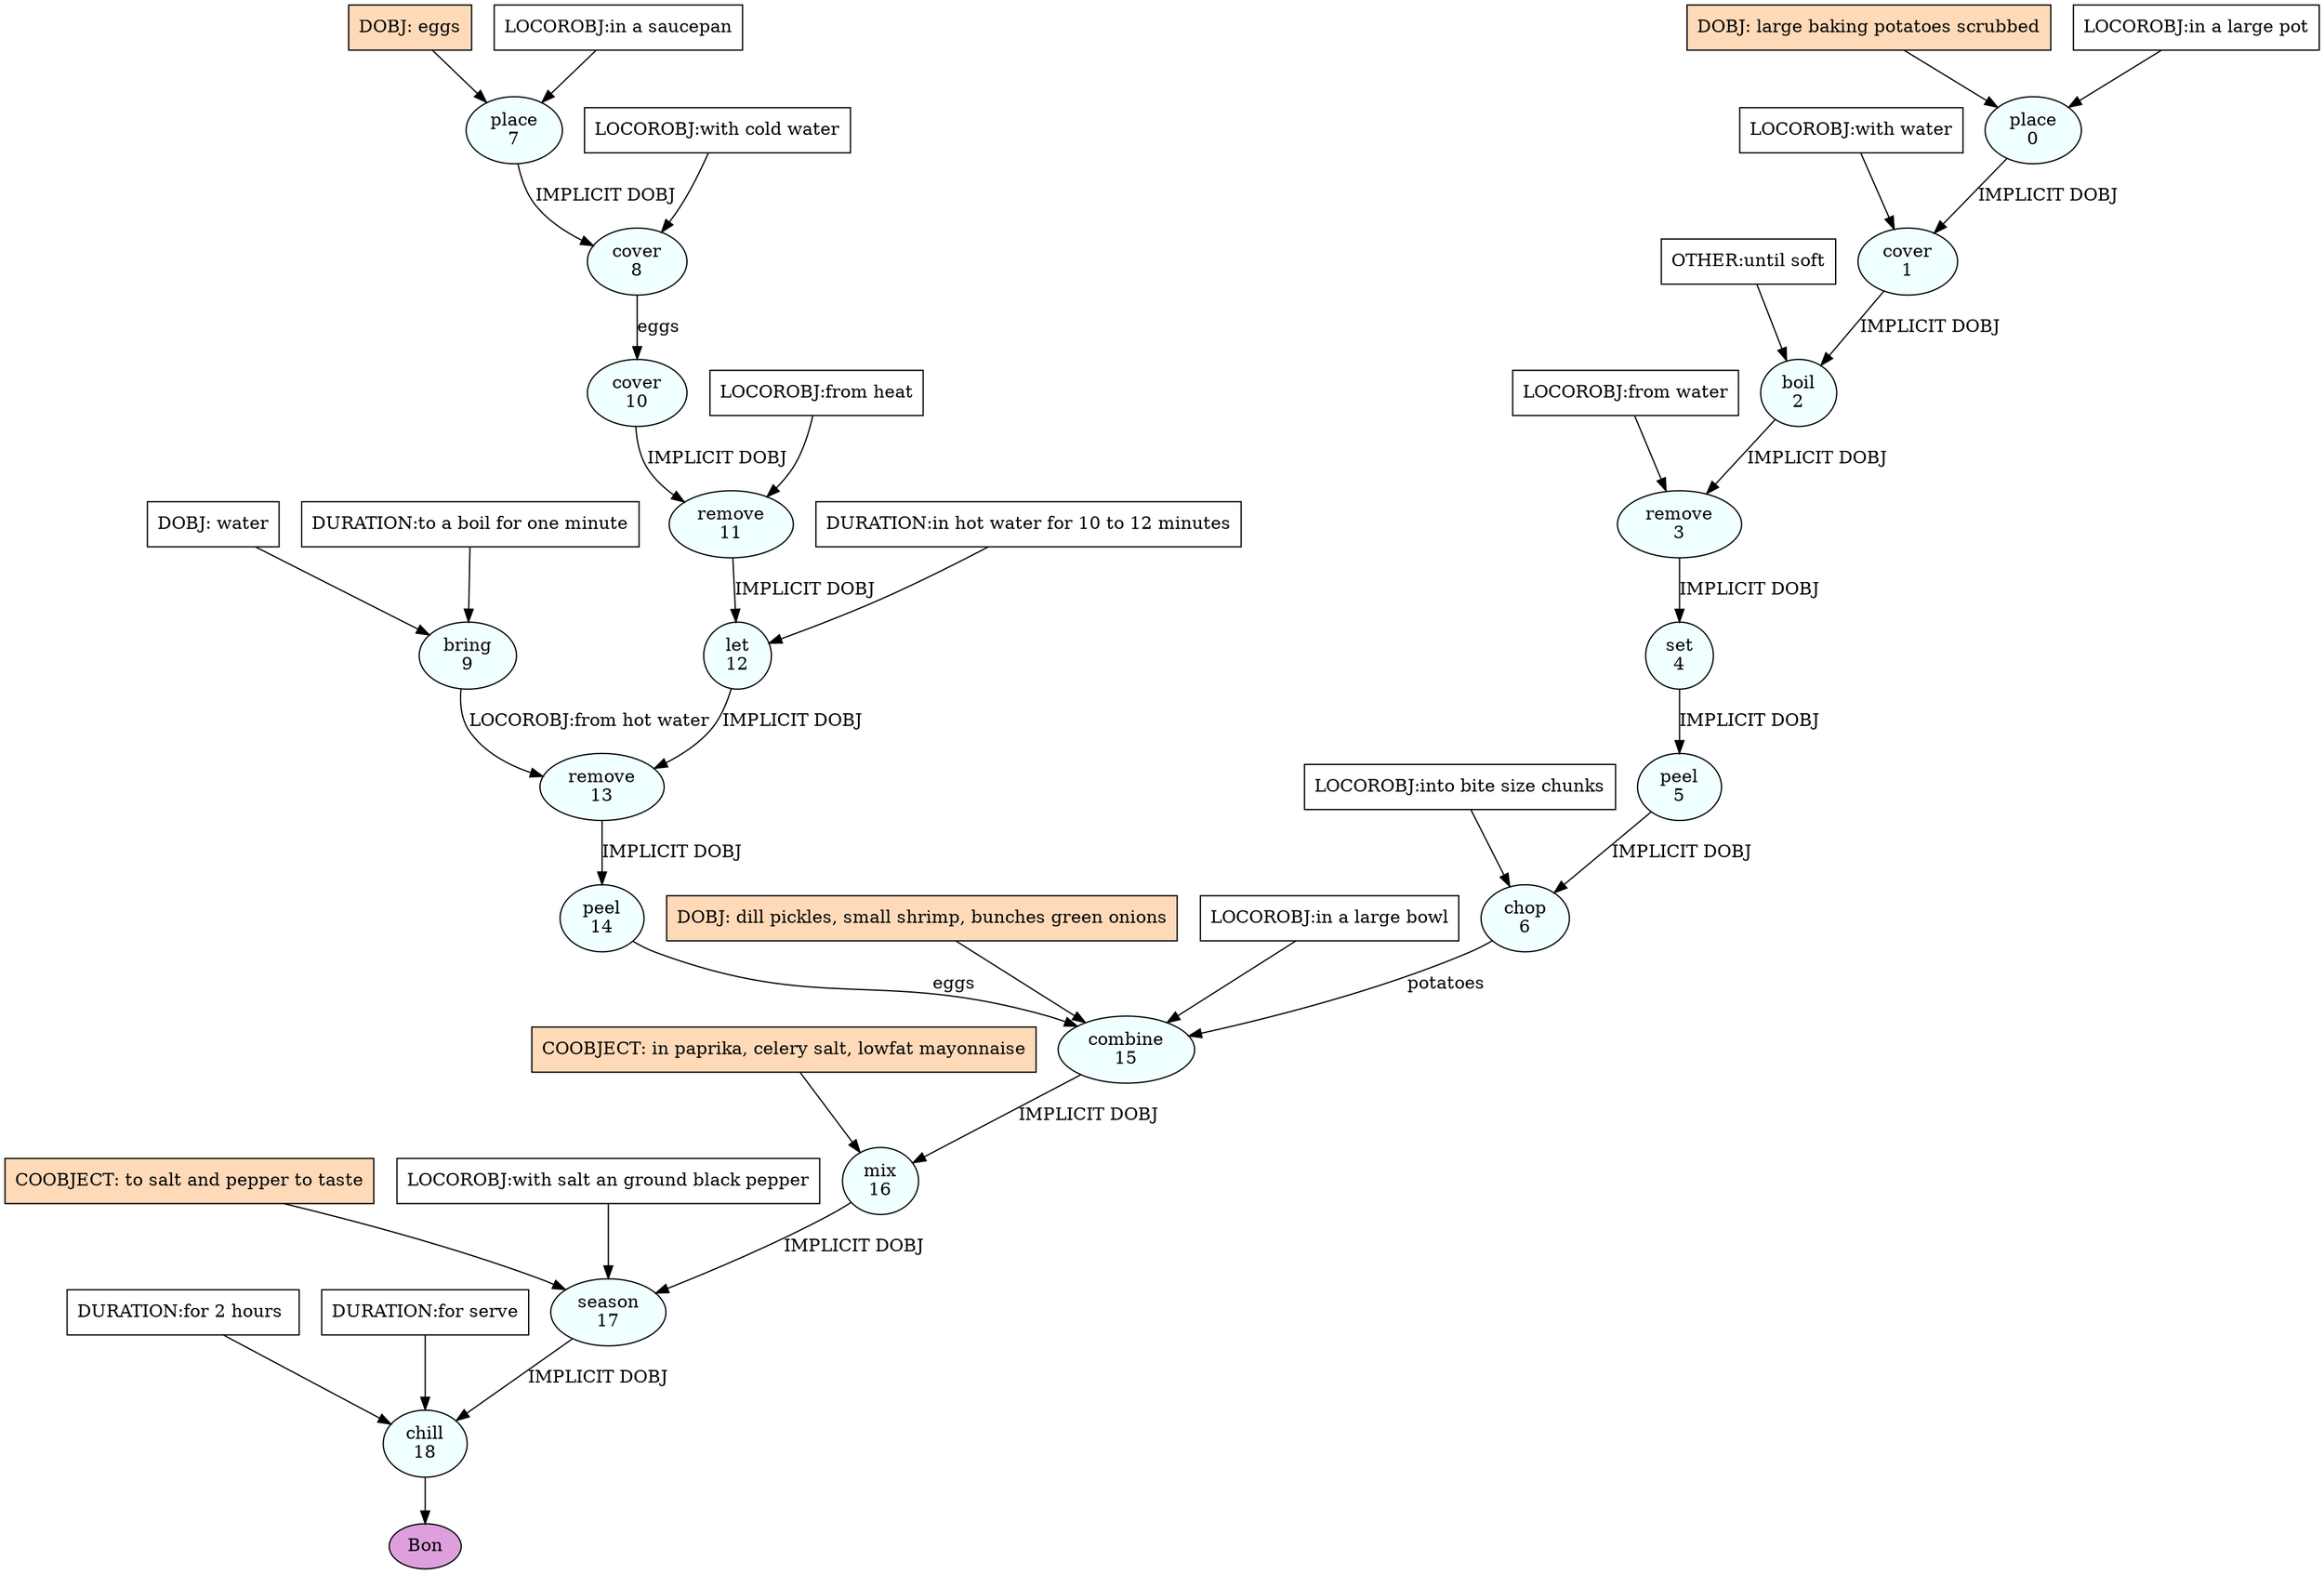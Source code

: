 digraph recipe {
E0[label="place
0", shape=oval, style=filled, fillcolor=azure]
E1[label="cover
1", shape=oval, style=filled, fillcolor=azure]
E2[label="boil
2", shape=oval, style=filled, fillcolor=azure]
E3[label="remove
3", shape=oval, style=filled, fillcolor=azure]
E4[label="set
4", shape=oval, style=filled, fillcolor=azure]
E5[label="peel
5", shape=oval, style=filled, fillcolor=azure]
E6[label="chop
6", shape=oval, style=filled, fillcolor=azure]
E7[label="place
7", shape=oval, style=filled, fillcolor=azure]
E8[label="cover
8", shape=oval, style=filled, fillcolor=azure]
E9[label="bring
9", shape=oval, style=filled, fillcolor=azure]
E10[label="cover
10", shape=oval, style=filled, fillcolor=azure]
E11[label="remove
11", shape=oval, style=filled, fillcolor=azure]
E12[label="let
12", shape=oval, style=filled, fillcolor=azure]
E13[label="remove
13", shape=oval, style=filled, fillcolor=azure]
E14[label="peel
14", shape=oval, style=filled, fillcolor=azure]
E15[label="combine
15", shape=oval, style=filled, fillcolor=azure]
E16[label="mix
16", shape=oval, style=filled, fillcolor=azure]
E17[label="season
17", shape=oval, style=filled, fillcolor=azure]
E18[label="chill
18", shape=oval, style=filled, fillcolor=azure]
D0[label="DOBJ: large baking potatoes scrubbed", shape=box, style=filled, fillcolor=peachpuff]
D0 -> E0
P0_0[label="LOCOROBJ:in a large pot", shape=box, style=filled, fillcolor=white]
P0_0 -> E0
D9[label="DOBJ: water", shape=box, style=filled, fillcolor=white]
D9 -> E9
P9_0[label="DURATION:to a boil for one minute", shape=box, style=filled, fillcolor=white]
P9_0 -> E9
D7[label="DOBJ: eggs", shape=box, style=filled, fillcolor=peachpuff]
D7 -> E7
P7_0[label="LOCOROBJ:in a saucepan", shape=box, style=filled, fillcolor=white]
P7_0 -> E7
E0 -> E1 [label="IMPLICIT DOBJ"]
P1_0_0[label="LOCOROBJ:with water", shape=box, style=filled, fillcolor=white]
P1_0_0 -> E1
E1 -> E2 [label="IMPLICIT DOBJ"]
P2_0_0[label="OTHER:until soft", shape=box, style=filled, fillcolor=white]
P2_0_0 -> E2
E2 -> E3 [label="IMPLICIT DOBJ"]
P3_0_0[label="LOCOROBJ:from water", shape=box, style=filled, fillcolor=white]
P3_0_0 -> E3
E3 -> E4 [label="IMPLICIT DOBJ"]
E4 -> E5 [label="IMPLICIT DOBJ"]
E5 -> E6 [label="IMPLICIT DOBJ"]
P6_0_0[label="LOCOROBJ:into bite size chunks", shape=box, style=filled, fillcolor=white]
P6_0_0 -> E6
E7 -> E8 [label="IMPLICIT DOBJ"]
P8_0_0[label="LOCOROBJ:with cold water", shape=box, style=filled, fillcolor=white]
P8_0_0 -> E8
E8 -> E10 [label="eggs"]
E10 -> E11 [label="IMPLICIT DOBJ"]
P11_0_0[label="LOCOROBJ:from heat", shape=box, style=filled, fillcolor=white]
P11_0_0 -> E11
E11 -> E12 [label="IMPLICIT DOBJ"]
P12_0_0[label="DURATION:in hot water for 10 to 12 minutes", shape=box, style=filled, fillcolor=white]
P12_0_0 -> E12
E12 -> E13 [label="IMPLICIT DOBJ"]
E9 -> E13 [label="LOCOROBJ:from hot water"]
E13 -> E14 [label="IMPLICIT DOBJ"]
D15_ing[label="DOBJ: dill pickles, small shrimp, bunches green onions", shape=box, style=filled, fillcolor=peachpuff]
D15_ing -> E15
E6 -> E15 [label="potatoes "]
E14 -> E15 [label=" eggs "]
P15_0_0[label="LOCOROBJ:in a large bowl", shape=box, style=filled, fillcolor=white]
P15_0_0 -> E15
E15 -> E16 [label="IMPLICIT DOBJ"]
P16_0_ing[label="COOBJECT: in paprika, celery salt, lowfat mayonnaise", shape=box, style=filled, fillcolor=peachpuff]
P16_0_ing -> E16
E16 -> E17 [label="IMPLICIT DOBJ"]
P17_0_ing[label="COOBJECT: to salt and pepper to taste", shape=box, style=filled, fillcolor=peachpuff]
P17_0_ing -> E17
P17_1_0[label="LOCOROBJ:with salt an ground black pepper", shape=box, style=filled, fillcolor=white]
P17_1_0 -> E17
E17 -> E18 [label="IMPLICIT DOBJ"]
P18_0_0[label="DURATION:for 2 hours ", shape=box, style=filled, fillcolor=white]
P18_0_0 -> E18
P18_0_1[label="DURATION:for serve", shape=box, style=filled, fillcolor=white]
P18_0_1 -> E18
EOR[label="Bon", shape=oval, style=filled, fillcolor=plum]
E18 -> EOR
}
